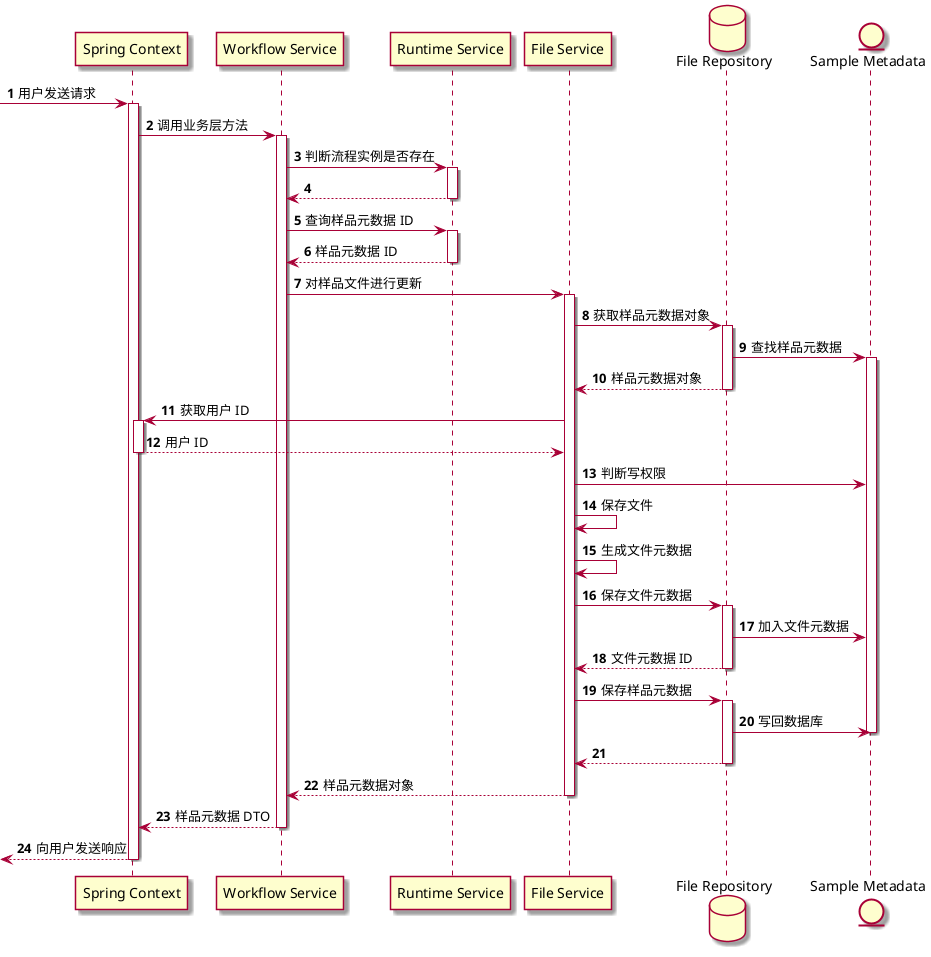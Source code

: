 @startuml
'https://plantuml.com/sequence-diagram

skin rose

autonumber

participant "Spring Context" as a
participant "Workflow Service" as b
participant "Runtime Service" as c
participant "File Service" as f
database "File Repository" as d
entity "Sample Metadata" as e


-> a: 用户发送请求
activate a
a -> b: 调用业务层方法
activate b
b -> c: 判断流程实例是否存在
activate c
return
b -> c: 查询样品元数据 ID
activate c
return 样品元数据 ID
b -> f: 对样品文件进行更新
activate f
f -> d: 获取样品元数据对象
activate d
d -> e: 查找样品元数据
activate e
d ---> f: 样品元数据对象
deactivate d
f -> a: 获取用户 ID
activate a
return 用户 ID
'f -> e: 添加文件元数据
f -> e: 判断写权限
f -> f: 保存文件
f -> f: 生成文件元数据
f -> d: 保存文件元数据
activate d
d -> e: 加入文件元数据
return 文件元数据 ID
f -> d: 保存样品元数据
activate d
d -> e: 写回数据库
deactivate e
return
return 样品元数据对象
return 样品元数据 DTO
return 向用户发送响应

@enduml

